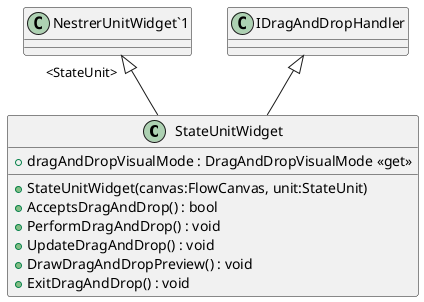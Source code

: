 @startuml
class StateUnitWidget {
    + StateUnitWidget(canvas:FlowCanvas, unit:StateUnit)
    + dragAndDropVisualMode : DragAndDropVisualMode <<get>>
    + AcceptsDragAndDrop() : bool
    + PerformDragAndDrop() : void
    + UpdateDragAndDrop() : void
    + DrawDragAndDropPreview() : void
    + ExitDragAndDrop() : void
}
"NestrerUnitWidget`1" "<StateUnit>" <|-- StateUnitWidget
IDragAndDropHandler <|-- StateUnitWidget
@enduml
